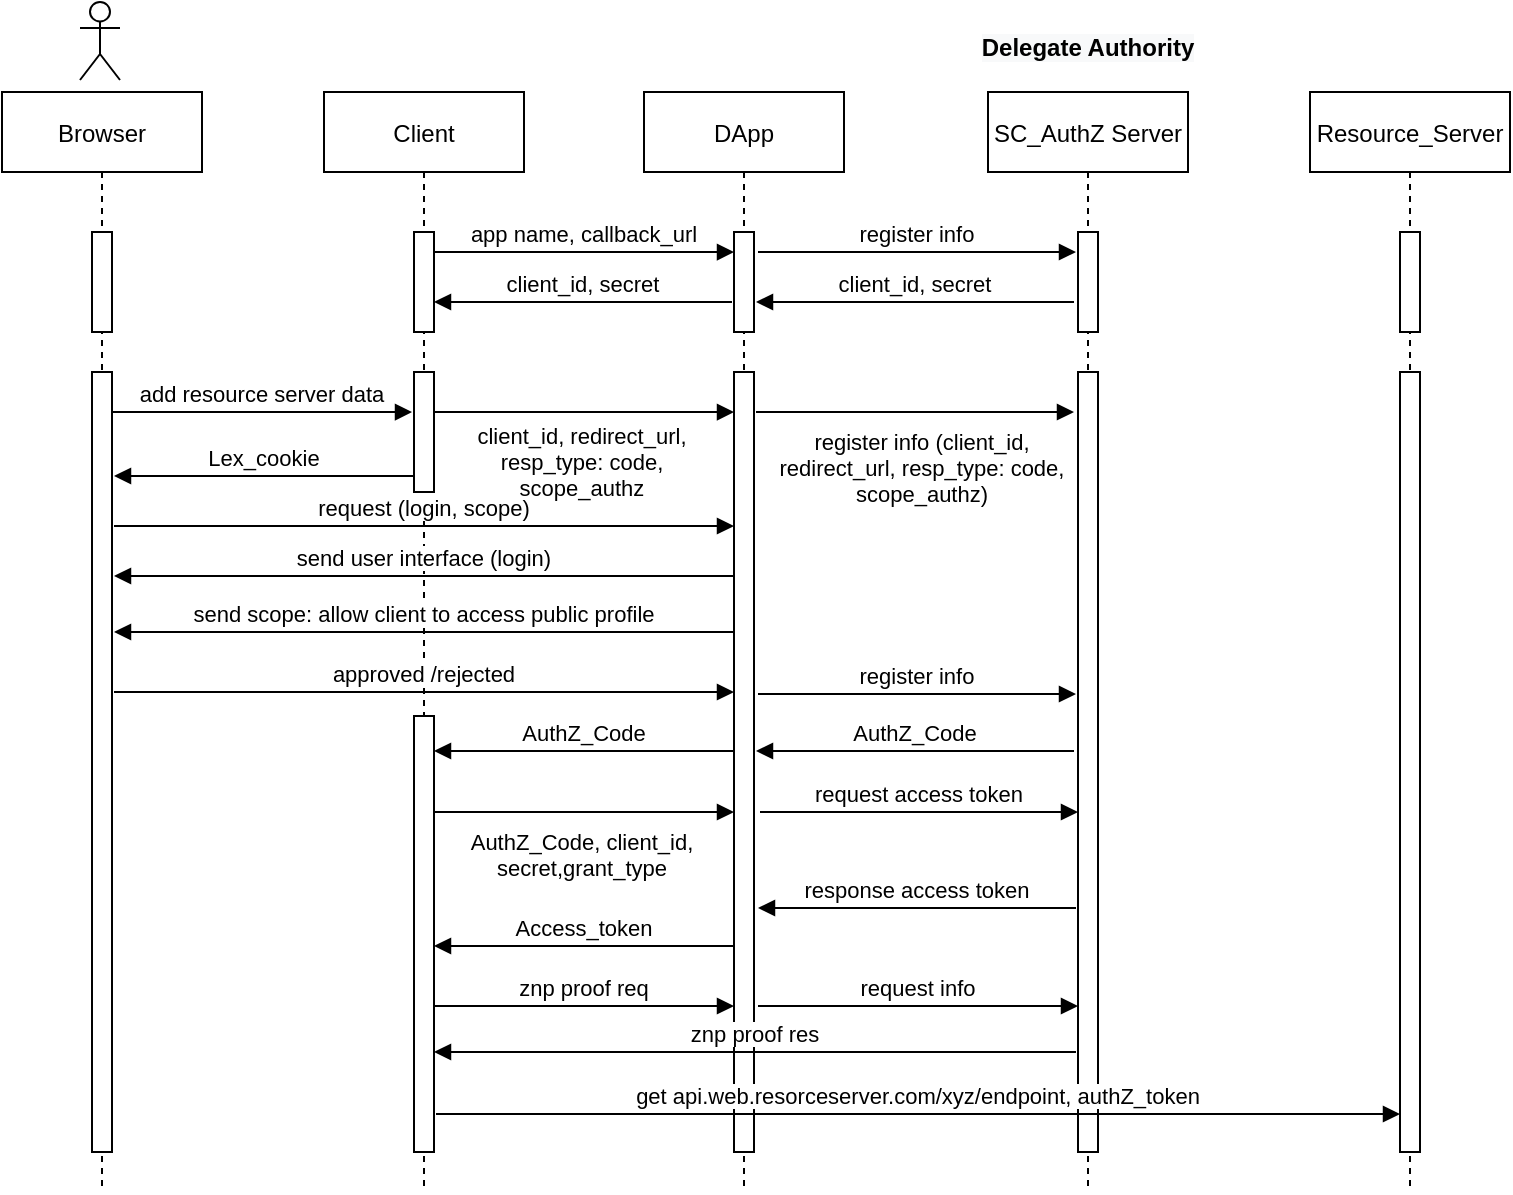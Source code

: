 <mxfile version="17.2.4" type="device"><diagram id="kgpKYQtTHZ0yAKxKKP6v" name="Page-1"><mxGraphModel dx="981" dy="545" grid="1" gridSize="10" guides="1" tooltips="1" connect="1" arrows="1" fold="1" page="1" pageScale="1" pageWidth="850" pageHeight="1100" math="0" shadow="0"><root><mxCell id="0"/><mxCell id="1" parent="0"/><mxCell id="3nuBFxr9cyL0pnOWT2aG-1" value="Browser" style="shape=umlLifeline;perimeter=lifelinePerimeter;container=1;collapsible=0;recursiveResize=0;rounded=0;shadow=0;strokeWidth=1;" parent="1" vertex="1"><mxGeometry x="40" y="80" width="100" height="550" as="geometry"/></mxCell><mxCell id="3nuBFxr9cyL0pnOWT2aG-2" value="" style="points=[];perimeter=orthogonalPerimeter;rounded=0;shadow=0;strokeWidth=1;" parent="3nuBFxr9cyL0pnOWT2aG-1" vertex="1"><mxGeometry x="45" y="70" width="10" height="50" as="geometry"/></mxCell><mxCell id="EVIAWhL29CZcDwAAc_kg-4" value="" style="points=[];perimeter=orthogonalPerimeter;rounded=0;shadow=0;strokeWidth=1;" parent="3nuBFxr9cyL0pnOWT2aG-1" vertex="1"><mxGeometry x="45" y="140" width="10" height="390" as="geometry"/></mxCell><mxCell id="EVIAWhL29CZcDwAAc_kg-15" value="add resource server data" style="verticalAlign=bottom;endArrow=block;shadow=0;strokeWidth=1;entryX=0.1;entryY=0.059;entryDx=0;entryDy=0;entryPerimeter=0;" parent="3nuBFxr9cyL0pnOWT2aG-1" edge="1"><mxGeometry relative="1" as="geometry"><mxPoint x="55.0" y="160" as="sourcePoint"/><mxPoint x="205.0" y="160.03" as="targetPoint"/></mxGeometry></mxCell><mxCell id="3nuBFxr9cyL0pnOWT2aG-5" value="Client" style="shape=umlLifeline;perimeter=lifelinePerimeter;container=1;collapsible=0;recursiveResize=0;rounded=0;shadow=0;strokeWidth=1;" parent="1" vertex="1"><mxGeometry x="201" y="80" width="100" height="550" as="geometry"/></mxCell><mxCell id="3nuBFxr9cyL0pnOWT2aG-6" value="" style="points=[];perimeter=orthogonalPerimeter;rounded=0;shadow=0;strokeWidth=1;" parent="3nuBFxr9cyL0pnOWT2aG-5" vertex="1"><mxGeometry x="45" y="70" width="10" height="50" as="geometry"/></mxCell><mxCell id="EVIAWhL29CZcDwAAc_kg-2" value="app name, callback_url" style="verticalAlign=bottom;endArrow=block;shadow=0;strokeWidth=1;entryX=0.1;entryY=0.059;entryDx=0;entryDy=0;entryPerimeter=0;" parent="3nuBFxr9cyL0pnOWT2aG-5" edge="1"><mxGeometry relative="1" as="geometry"><mxPoint x="55" y="80" as="sourcePoint"/><mxPoint x="205" y="80.03" as="targetPoint"/></mxGeometry></mxCell><mxCell id="EVIAWhL29CZcDwAAc_kg-5" value="" style="points=[];perimeter=orthogonalPerimeter;rounded=0;shadow=0;strokeWidth=1;" parent="3nuBFxr9cyL0pnOWT2aG-5" vertex="1"><mxGeometry x="45" y="140" width="10" height="60" as="geometry"/></mxCell><mxCell id="EVIAWhL29CZcDwAAc_kg-19" value="send user interface (login)" style="verticalAlign=bottom;endArrow=none;shadow=0;strokeWidth=1;startArrow=block;startFill=1;endFill=0;" parent="3nuBFxr9cyL0pnOWT2aG-5" edge="1"><mxGeometry relative="1" as="geometry"><mxPoint x="-105" y="242" as="sourcePoint"/><mxPoint x="205" y="242" as="targetPoint"/></mxGeometry></mxCell><mxCell id="EVIAWhL29CZcDwAAc_kg-24" value="AuthZ_Code" style="verticalAlign=bottom;endArrow=none;shadow=0;strokeWidth=1;startArrow=block;startFill=1;endFill=0;" parent="3nuBFxr9cyL0pnOWT2aG-5" edge="1"><mxGeometry relative="1" as="geometry"><mxPoint x="55" y="329.5" as="sourcePoint"/><mxPoint x="205" y="329.5" as="targetPoint"/></mxGeometry></mxCell><mxCell id="EVIAWhL29CZcDwAAc_kg-31" value="znp proof req " style="verticalAlign=bottom;endArrow=block;shadow=0;strokeWidth=1;startArrow=none;startFill=0;endFill=1;" parent="3nuBFxr9cyL0pnOWT2aG-5" edge="1"><mxGeometry relative="1" as="geometry"><mxPoint x="55" y="457" as="sourcePoint"/><mxPoint x="205" y="457" as="targetPoint"/></mxGeometry></mxCell><mxCell id="rukQGf8COIKQ75NzqqNZ-1" value="Lex_cookie" style="verticalAlign=bottom;endArrow=none;shadow=0;strokeWidth=1;startArrow=block;startFill=1;endFill=0;" edge="1" parent="3nuBFxr9cyL0pnOWT2aG-5"><mxGeometry relative="1" as="geometry"><mxPoint x="-105" y="192" as="sourcePoint"/><mxPoint x="45" y="192" as="targetPoint"/></mxGeometry></mxCell><mxCell id="rukQGf8COIKQ75NzqqNZ-3" value="" style="points=[];perimeter=orthogonalPerimeter;rounded=0;shadow=0;strokeWidth=1;" vertex="1" parent="3nuBFxr9cyL0pnOWT2aG-5"><mxGeometry x="45" y="312" width="10" height="218" as="geometry"/></mxCell><mxCell id="6WxDNDlyJ2qZPqSP2t_j-11" value="SC_AuthZ Server" style="shape=umlLifeline;perimeter=lifelinePerimeter;container=1;collapsible=0;recursiveResize=0;rounded=0;shadow=0;strokeWidth=1;" parent="1" vertex="1"><mxGeometry x="533" y="80" width="100" height="550" as="geometry"/></mxCell><mxCell id="6WxDNDlyJ2qZPqSP2t_j-12" value="" style="points=[];perimeter=orthogonalPerimeter;rounded=0;shadow=0;strokeWidth=1;" parent="6WxDNDlyJ2qZPqSP2t_j-11" vertex="1"><mxGeometry x="45" y="70" width="10" height="50" as="geometry"/></mxCell><mxCell id="EVIAWhL29CZcDwAAc_kg-6" value="" style="points=[];perimeter=orthogonalPerimeter;rounded=0;shadow=0;strokeWidth=1;" parent="6WxDNDlyJ2qZPqSP2t_j-11" vertex="1"><mxGeometry x="45" y="140" width="10" height="390" as="geometry"/></mxCell><mxCell id="EVIAWhL29CZcDwAAc_kg-13" value="register info" style="verticalAlign=bottom;endArrow=block;shadow=0;strokeWidth=1;" parent="6WxDNDlyJ2qZPqSP2t_j-11" edge="1"><mxGeometry relative="1" as="geometry"><mxPoint x="-115" y="80" as="sourcePoint"/><mxPoint x="44" y="80" as="targetPoint"/></mxGeometry></mxCell><mxCell id="EVIAWhL29CZcDwAAc_kg-23" value="AuthZ_Code" style="verticalAlign=bottom;endArrow=none;shadow=0;strokeWidth=1;startArrow=block;startFill=1;endFill=0;" parent="6WxDNDlyJ2qZPqSP2t_j-11" edge="1"><mxGeometry relative="1" as="geometry"><mxPoint x="-116" y="329.5" as="sourcePoint"/><mxPoint x="43" y="329.5" as="targetPoint"/></mxGeometry></mxCell><mxCell id="EVIAWhL29CZcDwAAc_kg-26" value="request access token" style="verticalAlign=bottom;endArrow=block;shadow=0;strokeWidth=1;" parent="6WxDNDlyJ2qZPqSP2t_j-11" edge="1"><mxGeometry relative="1" as="geometry"><mxPoint x="-114" y="360" as="sourcePoint"/><mxPoint x="45" y="360" as="targetPoint"/></mxGeometry></mxCell><mxCell id="EVIAWhL29CZcDwAAc_kg-32" value="request info" style="verticalAlign=bottom;endArrow=block;shadow=0;strokeWidth=1;startArrow=none;startFill=0;endFill=1;" parent="6WxDNDlyJ2qZPqSP2t_j-11" edge="1"><mxGeometry relative="1" as="geometry"><mxPoint x="-115" y="457" as="sourcePoint"/><mxPoint x="45" y="457" as="targetPoint"/></mxGeometry></mxCell><mxCell id="6WxDNDlyJ2qZPqSP2t_j-15" value="Resource_Server" style="shape=umlLifeline;perimeter=lifelinePerimeter;container=1;collapsible=0;recursiveResize=0;rounded=0;shadow=0;strokeWidth=1;" parent="1" vertex="1"><mxGeometry x="694" y="80" width="100" height="550" as="geometry"/></mxCell><mxCell id="6WxDNDlyJ2qZPqSP2t_j-16" value="" style="points=[];perimeter=orthogonalPerimeter;rounded=0;shadow=0;strokeWidth=1;" parent="6WxDNDlyJ2qZPqSP2t_j-15" vertex="1"><mxGeometry x="45" y="70" width="10" height="50" as="geometry"/></mxCell><mxCell id="EVIAWhL29CZcDwAAc_kg-7" value="" style="points=[];perimeter=orthogonalPerimeter;rounded=0;shadow=0;strokeWidth=1;" parent="6WxDNDlyJ2qZPqSP2t_j-15" vertex="1"><mxGeometry x="45" y="140" width="10" height="390" as="geometry"/></mxCell><mxCell id="6WxDNDlyJ2qZPqSP2t_j-22" value="&lt;span style=&quot;color: rgb(0, 0, 0); font-family: helvetica; font-size: 12px; font-style: normal; letter-spacing: normal; text-indent: 0px; text-transform: none; word-spacing: 0px; background-color: rgb(248, 249, 250); display: inline; float: none;&quot;&gt;Delegate Authority&lt;/span&gt;" style="text;whiteSpace=wrap;html=1;fontStyle=1;align=center;" parent="1" vertex="1"><mxGeometry x="523" y="44" width="120" height="30" as="geometry"/></mxCell><mxCell id="6WxDNDlyJ2qZPqSP2t_j-26" value="" style="shape=umlActor;verticalLabelPosition=bottom;verticalAlign=top;html=1;outlineConnect=0;fillColor=none;" parent="1" vertex="1"><mxGeometry x="79" y="35" width="20" height="39" as="geometry"/></mxCell><mxCell id="EVIAWhL29CZcDwAAc_kg-3" value="client_id, secret" style="verticalAlign=bottom;endArrow=none;shadow=0;strokeWidth=1;entryX=0.1;entryY=0.059;entryDx=0;entryDy=0;entryPerimeter=0;endFill=0;startArrow=block;startFill=1;" parent="1" edge="1"><mxGeometry relative="1" as="geometry"><mxPoint x="256" y="185" as="sourcePoint"/><mxPoint x="405" y="185.03" as="targetPoint"/></mxGeometry></mxCell><mxCell id="EVIAWhL29CZcDwAAc_kg-9" value="DApp" style="shape=umlLifeline;perimeter=lifelinePerimeter;container=1;collapsible=0;recursiveResize=0;rounded=0;shadow=0;strokeWidth=1;" parent="1" vertex="1"><mxGeometry x="361" y="80" width="100" height="550" as="geometry"/></mxCell><mxCell id="EVIAWhL29CZcDwAAc_kg-10" value="" style="points=[];perimeter=orthogonalPerimeter;rounded=0;shadow=0;strokeWidth=1;" parent="EVIAWhL29CZcDwAAc_kg-9" vertex="1"><mxGeometry x="45" y="70" width="10" height="50" as="geometry"/></mxCell><mxCell id="EVIAWhL29CZcDwAAc_kg-11" value="" style="points=[];perimeter=orthogonalPerimeter;rounded=0;shadow=0;strokeWidth=1;" parent="EVIAWhL29CZcDwAAc_kg-9" vertex="1"><mxGeometry x="45" y="140" width="10" height="390" as="geometry"/></mxCell><mxCell id="EVIAWhL29CZcDwAAc_kg-30" value="Access_token" style="verticalAlign=bottom;endArrow=none;shadow=0;strokeWidth=1;startArrow=block;startFill=1;endFill=0;" parent="EVIAWhL29CZcDwAAc_kg-9" edge="1"><mxGeometry relative="1" as="geometry"><mxPoint x="-105" y="427" as="sourcePoint"/><mxPoint x="45" y="427" as="targetPoint"/></mxGeometry></mxCell><mxCell id="rukQGf8COIKQ75NzqqNZ-4" value="znp proof res " style="verticalAlign=bottom;endArrow=none;shadow=0;strokeWidth=1;startArrow=block;startFill=1;endFill=0;" edge="1" parent="EVIAWhL29CZcDwAAc_kg-9"><mxGeometry relative="1" as="geometry"><mxPoint x="-105" y="480" as="sourcePoint"/><mxPoint x="216" y="480" as="targetPoint"/></mxGeometry></mxCell><mxCell id="EVIAWhL29CZcDwAAc_kg-14" value="client_id, secret" style="verticalAlign=bottom;endArrow=none;shadow=0;strokeWidth=1;startArrow=block;startFill=1;endFill=0;" parent="1" edge="1"><mxGeometry relative="1" as="geometry"><mxPoint x="417" y="185" as="sourcePoint"/><mxPoint x="576" y="185" as="targetPoint"/></mxGeometry></mxCell><mxCell id="EVIAWhL29CZcDwAAc_kg-16" value="client_id, redirect_url,&#xA;resp_type: code,&#xA;scope_authz&#xA;" style="verticalAlign=bottom;endArrow=block;shadow=0;strokeWidth=1;entryX=0.1;entryY=0.059;entryDx=0;entryDy=0;entryPerimeter=0;" parent="1" edge="1"><mxGeometry x="-0.013" y="-60" relative="1" as="geometry"><mxPoint x="256.0" y="240" as="sourcePoint"/><mxPoint x="406.0" y="240.03" as="targetPoint"/><mxPoint as="offset"/></mxGeometry></mxCell><mxCell id="EVIAWhL29CZcDwAAc_kg-17" value="register info (client_id,&#xA;redirect_url, resp_type: code,&#xA;scope_authz)" style="verticalAlign=bottom;endArrow=block;shadow=0;strokeWidth=1;" parent="1" edge="1"><mxGeometry x="0.044" y="-50" relative="1" as="geometry"><mxPoint x="417" y="240" as="sourcePoint"/><mxPoint x="576" y="240" as="targetPoint"/><mxPoint as="offset"/></mxGeometry></mxCell><mxCell id="EVIAWhL29CZcDwAAc_kg-20" value="send scope: allow client to access public profile" style="verticalAlign=bottom;endArrow=none;shadow=0;strokeWidth=1;startArrow=block;startFill=1;endFill=0;" parent="1" edge="1"><mxGeometry relative="1" as="geometry"><mxPoint x="96" y="350" as="sourcePoint"/><mxPoint x="406" y="350" as="targetPoint"/></mxGeometry></mxCell><mxCell id="EVIAWhL29CZcDwAAc_kg-21" value="approved /rejected" style="verticalAlign=bottom;endArrow=block;shadow=0;strokeWidth=1;startArrow=none;startFill=0;endFill=1;" parent="1" edge="1"><mxGeometry relative="1" as="geometry"><mxPoint x="96" y="380" as="sourcePoint"/><mxPoint x="406" y="380" as="targetPoint"/></mxGeometry></mxCell><mxCell id="EVIAWhL29CZcDwAAc_kg-22" value="register info" style="verticalAlign=bottom;endArrow=block;shadow=0;strokeWidth=1;" parent="1" edge="1"><mxGeometry relative="1" as="geometry"><mxPoint x="418" y="381" as="sourcePoint"/><mxPoint x="577" y="381" as="targetPoint"/></mxGeometry></mxCell><mxCell id="EVIAWhL29CZcDwAAc_kg-25" value="AuthZ_Code, client_id,&#xA;secret,grant_type&#xA;" style="verticalAlign=bottom;endArrow=block;shadow=0;strokeWidth=1;startArrow=none;startFill=0;endFill=1;" parent="1" edge="1"><mxGeometry x="-0.013" y="-50" relative="1" as="geometry"><mxPoint x="256" y="440" as="sourcePoint"/><mxPoint x="406" y="440" as="targetPoint"/><mxPoint as="offset"/></mxGeometry></mxCell><mxCell id="EVIAWhL29CZcDwAAc_kg-28" value="response access token" style="verticalAlign=bottom;endArrow=none;shadow=0;strokeWidth=1;startArrow=block;startFill=1;endFill=0;" parent="1" edge="1"><mxGeometry relative="1" as="geometry"><mxPoint x="418" y="488" as="sourcePoint"/><mxPoint x="577" y="488" as="targetPoint"/></mxGeometry></mxCell><mxCell id="EVIAWhL29CZcDwAAc_kg-33" value="get api.web.resorceserver.com/xyz/endpoint, authZ_token" style="verticalAlign=bottom;endArrow=block;shadow=0;strokeWidth=1;startArrow=none;startFill=0;endFill=1;" parent="1" edge="1"><mxGeometry relative="1" as="geometry"><mxPoint x="257.0" y="591" as="sourcePoint"/><mxPoint x="739" y="591" as="targetPoint"/></mxGeometry></mxCell><mxCell id="rukQGf8COIKQ75NzqqNZ-2" value="request (login, scope)" style="verticalAlign=bottom;endArrow=block;shadow=0;strokeWidth=1;startArrow=none;startFill=0;endFill=1;" edge="1" parent="1"><mxGeometry relative="1" as="geometry"><mxPoint x="96" y="297" as="sourcePoint"/><mxPoint x="406" y="297" as="targetPoint"/></mxGeometry></mxCell></root></mxGraphModel></diagram></mxfile>